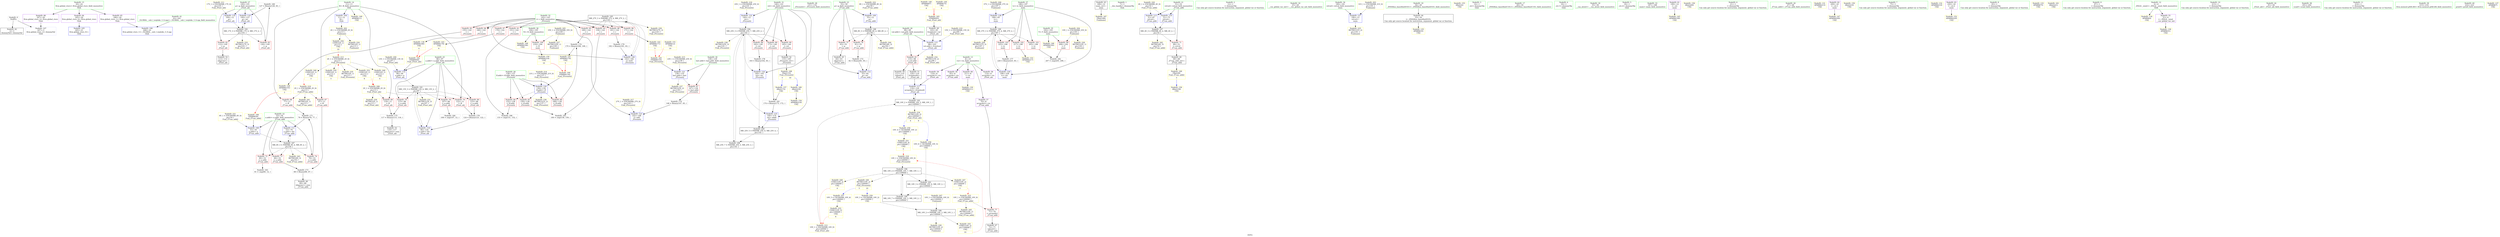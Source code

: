 digraph "SVFG" {
	label="SVFG";

	Node0x561945c82600 [shape=record,color=grey,label="{NodeID: 0\nNullPtr}"];
	Node0x561945c82600 -> Node0x561945c9bd80[style=solid];
	Node0x561945c82600 -> Node0x561945c9cc40[style=solid];
	Node0x561945ca5a90 [shape=record,color=grey,label="{NodeID: 180\n127 = Binary(126, 83, )\n}"];
	Node0x561945ca5a90 -> Node0x561945ca1e10[style=solid];
	Node0x561945c9c390 [shape=record,color=red,label="{NodeID: 97\n176\<--142\n\<--i\n_Z5countii\n}"];
	Node0x561945c9c390 -> Node0x561945ca3190[style=solid];
	Node0x561945c9a420 [shape=record,color=green,label="{NodeID: 14\n11\<--13\nB\<--B_field_insensitive\nGlob }"];
	Node0x561945c9a420 -> Node0x561945c9e2e0[style=solid];
	Node0x561945c9a420 -> Node0x561945c9e3b0[style=solid];
	Node0x561945c9a420 -> Node0x561945c9e480[style=solid];
	Node0x561945c9a420 -> Node0x561945c9e550[style=solid];
	Node0x561945c9a420 -> Node0x561945c9c940[style=solid];
	Node0x561945c9a420 -> Node0x561945ca3670[style=solid];
	Node0x561945ca0880 [shape=record,color=black,label="{NodeID: 194\nMR_25V_3 = PHI(MR_25V_7, MR_25V_2, )\npts\{141 \}\n}"];
	Node0x561945ca0880 -> Node0x561945c9f3f0[style=dashed];
	Node0x561945ca0880 -> Node0x561945c9f4c0[style=dashed];
	Node0x561945ca0880 -> Node0x561945c9f590[style=dashed];
	Node0x561945ca0880 -> Node0x561945ca2220[style=dashed];
	Node0x561945ca0880 -> Node0x561945ca22f0[style=dashed];
	Node0x561945ca0880 -> Node0x561945cb0d00[style=dashed];
	Node0x561945ca0880 -> Node0x561945cb5e00[style=dashed];
	Node0x561945c9cfb0 [shape=record,color=blue,label="{NodeID: 111\n53\<--79\na.addr\<--div\n_Z7can_addi\n}"];
	Node0x561945c9cfb0 -> Node0x561945cac5e0[style=dashed];
	Node0x561945c9b100 [shape=record,color=green,label="{NodeID: 28\n131\<--132\n_Z5countii\<--_Z5countii_field_insensitive\n}"];
	Node0x561945cb3080 [shape=record,color=yellow,style=double,label="{NodeID: 208\n2V_1 = ENCHI(MR_2V_0)\npts\{13 \}\nFun[_Z5set_aib]}"];
	Node0x561945cb3080 -> Node0x561945c9e480[style=dashed];
	Node0x561945cb3080 -> Node0x561945c9e550[style=dashed];
	Node0x561945cb3080 -> Node0x561945cb56a0[style=dashed];
	Node0x561945ca22f0 [shape=record,color=blue,label="{NodeID: 125\n140\<--174\nret\<--add4\n_Z5countii\n}"];
	Node0x561945ca22f0 -> Node0x561945cb1700[style=dashed];
	Node0x561945c9bd80 [shape=record,color=black,label="{NodeID: 42\n2\<--3\ndummyVal\<--dummyVal\n}"];
	Node0x561945cb4560 [shape=record,color=yellow,style=double,label="{NodeID: 222\n8V_1 = ENCHI(MR_8V_0)\npts\{56 \}\nFun[_Z7can_addi]}"];
	Node0x561945cb4560 -> Node0x561945c9ce10[style=dashed];
	Node0x561945ca2e50 [shape=record,color=yellow,style=double,label="{NodeID: 139\nAPARM(166)\nCS[]|{<s0>4}}"];
	Node0x561945ca2e50:s0 -> Node0x561945ca3f70[style=solid,color=red];
	Node0x561945c9d960 [shape=record,color=purple,label="{NodeID: 56\n65\<--8\narrayidx\<--vis\n_Z7can_addi\n}"];
	Node0x561945cb5c40 [shape=record,color=yellow,style=double,label="{NodeID: 236\nRETMU(21V_2)\npts\{137 \}\nFun[_Z5countii]}"];
	Node0x561945ca39b0 [shape=record,color=yellow,style=double,label="{NodeID: 153\nAPARM(217)\nCS[]}"];
	Node0x561945c9e550 [shape=record,color=red,label="{NodeID: 70\n122\<--11\n\<--B\n_Z5set_aib\n}"];
	Node0x561945c9e550 -> Node0x561945ca5490[style=solid];
	Node0x561945cb69b0 [shape=record,color=yellow,style=double,label="{NodeID: 250\nCSMU(2V_1)\npts\{13 \}\nCS[]|{<s0>5}}"];
	Node0x561945cb69b0:s0 -> Node0x561945cb3d20[style=dashed,color=red];
	Node0x561945ca44b0 [shape=record,color=yellow,style=double,label="{NodeID: 167\nFRet(189)\nFun[main]}"];
	Node0x561945c9f0b0 [shape=record,color=red,label="{NodeID: 84\n152\<--136\n\<--lf.addr\n_Z5countii\n}"];
	Node0x561945c9f0b0 -> Node0x561945ca6390[style=solid];
	Node0x561945c82460 [shape=record,color=green,label="{NodeID: 1\n7\<--1\n__dso_handle\<--dummyObj\nGlob }"];
	Node0x561945ca5c10 [shape=record,color=grey,label="{NodeID: 181\n174 = Binary(173, 172, )\n}"];
	Node0x561945ca5c10 -> Node0x561945ca22f0[style=solid];
	Node0x561945c9c460 [shape=record,color=red,label="{NodeID: 98\n181\<--142\n\<--i\n_Z5countii\n}"];
	Node0x561945c9c460 -> Node0x561945ca5910[style=solid];
	Node0x561945c9a520 [shape=record,color=green,label="{NodeID: 15\n20\<--24\nllvm.global_ctors\<--llvm.global_ctors_field_insensitive\nGlob }"];
	Node0x561945c9a520 -> Node0x561945c9dfe0[style=solid];
	Node0x561945c9a520 -> Node0x561945c9e0e0[style=solid];
	Node0x561945c9a520 -> Node0x561945c9e1e0[style=solid];
	Node0x561945ca0970 [shape=record,color=black,label="{NodeID: 195\nMR_27V_3 = PHI(MR_27V_4, MR_27V_2, )\npts\{143 \}\n}"];
	Node0x561945ca0970 -> Node0x561945c9f660[style=dashed];
	Node0x561945ca0970 -> Node0x561945c9f730[style=dashed];
	Node0x561945ca0970 -> Node0x561945c9f800[style=dashed];
	Node0x561945ca0970 -> Node0x561945c9f8d0[style=dashed];
	Node0x561945ca0970 -> Node0x561945c9f9a0[style=dashed];
	Node0x561945ca0970 -> Node0x561945c9c2c0[style=dashed];
	Node0x561945ca0970 -> Node0x561945c9c390[style=dashed];
	Node0x561945ca0970 -> Node0x561945c9c460[style=dashed];
	Node0x561945ca0970 -> Node0x561945ca23c0[style=dashed];
	Node0x561945ca0970 -> Node0x561945cb5ee0[style=dashed];
	Node0x561945c9d080 [shape=record,color=blue,label="{NodeID: 112\n55\<--82\ng\<--inc\n_Z7can_addi\n}"];
	Node0x561945c9d080 -> Node0x561945cacae0[style=dashed];
	Node0x561945c9b200 [shape=record,color=green,label="{NodeID: 29\n136\<--137\nlf.addr\<--lf.addr_field_insensitive\n_Z5countii\n}"];
	Node0x561945c9b200 -> Node0x561945c9f0b0[style=solid];
	Node0x561945c9b200 -> Node0x561945c9f180[style=solid];
	Node0x561945c9b200 -> Node0x561945c9f250[style=solid];
	Node0x561945c9b200 -> Node0x561945ca1ee0[style=solid];
	Node0x561945cb3190 [shape=record,color=yellow,style=double,label="{NodeID: 209\n13V_1 = ENCHI(MR_13V_0)\npts\{97 \}\nFun[_Z5set_aib]}"];
	Node0x561945cb3190 -> Node0x561945c9d220[style=dashed];
	Node0x561945ca23c0 [shape=record,color=blue,label="{NodeID: 126\n142\<--182\ni\<--inc6\n_Z5countii\n}"];
	Node0x561945ca23c0 -> Node0x561945ca0970[style=dashed];
	Node0x561945c9be80 [shape=record,color=black,label="{NodeID: 43\n189\<--12\nmain_ret\<--\nmain\n}"];
	Node0x561945c9be80 -> Node0x561945ca44b0[style=solid];
	Node0x561945cb4640 [shape=record,color=yellow,style=double,label="{NodeID: 223\n10V_1 = ENCHI(MR_10V_0)\npts\{100000 \}\nFun[_Z7can_addi]}"];
	Node0x561945cb4640 -> Node0x561945c9eb00[style=dashed];
	Node0x561945cb4640 -> Node0x561945cb6450[style=dashed];
	Node0x561945ca2f20 [shape=record,color=yellow,style=double,label="{NodeID: 140\nAPARM(87)\nCS[]|{<s0>4}}"];
	Node0x561945ca2f20:s0 -> Node0x561945ca4090[style=solid,color=red];
	Node0x561945c9da30 [shape=record,color=purple,label="{NodeID: 57\n70\<--8\narrayidx2\<--vis\n_Z7can_addi\n}"];
	Node0x561945c9da30 -> Node0x561945c9eb00[style=solid];
	Node0x561945cb5d20 [shape=record,color=yellow,style=double,label="{NodeID: 237\nRETMU(23V_2)\npts\{139 \}\nFun[_Z5countii]}"];
	Node0x561945ca3a80 [shape=record,color=yellow,style=double,label="{NodeID: 154\nAPARM(219)\nCS[]}"];
	Node0x561945c9e620 [shape=record,color=red,label="{NodeID: 71\n89\<--51\n\<--retval\n_Z7can_addi\n}"];
	Node0x561945c9e620 -> Node0x561945c9d2e0[style=solid];
	Node0x561945cb6b10 [shape=record,color=yellow,style=double,label="{NodeID: 251\nCSMU(10V_4)\npts\{100000 \}\nCS[]|{<s0>5}}"];
	Node0x561945cb6b10:s0 -> Node0x561945cb41b0[style=dashed,color=red];
	Node0x561945ca49b0 [shape=record,color=yellow,style=double,label="{NodeID: 168\nFRet(133)\nFun[_Z5countii]|{<s0>5|<s1>10}}"];
	Node0x561945ca49b0:s0 -> Node0x561945ca3c70[style=solid,color=blue];
	Node0x561945ca49b0:s1 -> Node0x561945ca3e20[style=solid,color=blue];
	Node0x561945c9f180 [shape=record,color=red,label="{NodeID: 85\n159\<--136\n\<--lf.addr\n_Z5countii\n}"];
	Node0x561945c9f180 -> Node0x561945ca6210[style=solid];
	Node0x561945c99500 [shape=record,color=green,label="{NodeID: 2\n12\<--1\n\<--dummyObj\nCan only get source location for instruction, argument, global var or function.}"];
	Node0x561945ca5d90 [shape=record,color=grey,label="{NodeID: 182\n207 = cmp(205, 206, )\n}"];
	Node0x561945c9c530 [shape=record,color=red,label="{NodeID: 99\n206\<--192\n\<--T\nmain\n}"];
	Node0x561945c9c530 -> Node0x561945ca5d90[style=solid];
	Node0x561945c9a620 [shape=record,color=green,label="{NodeID: 16\n25\<--26\n__cxx_global_var_init\<--__cxx_global_var_init_field_insensitive\n}"];
	Node0x561945cb0300 [shape=record,color=black,label="{NodeID: 196\nMR_10V_2 = PHI(MR_10V_7, MR_10V_1, )\npts\{100000 \}\n}"];
	Node0x561945cb0300 -> Node0x561945cb1200[style=dashed];
	Node0x561945cb0300 -> Node0x561945cb1c00[style=dashed];
	Node0x561945cb0300 -> Node0x561945cb5fc0[style=dashed];
	Node0x561945cb0300 -> Node0x561945cb6690[style=dashed];
	Node0x561945cb0300 -> Node0x561945cb68d0[style=dashed];
	Node0x561945c9d150 [shape=record,color=blue,label="{NodeID: 113\n51\<--87\nretval\<--\n_Z7can_addi\n}"];
	Node0x561945c9d150 -> Node0x561945cb0800[style=dashed];
	Node0x561945c9b2d0 [shape=record,color=green,label="{NodeID: 30\n138\<--139\nlast.addr\<--last.addr_field_insensitive\n_Z5countii\n}"];
	Node0x561945c9b2d0 -> Node0x561945c9f320[style=solid];
	Node0x561945c9b2d0 -> Node0x561945ca1fb0[style=solid];
	Node0x561945cb3270 [shape=record,color=yellow,style=double,label="{NodeID: 210\n15V_1 = ENCHI(MR_15V_0)\npts\{99 \}\nFun[_Z5set_aib]}"];
	Node0x561945cb3270 -> Node0x561945ca1ad0[style=dashed];
	Node0x561945ca2490 [shape=record,color=blue,label="{NodeID: 127\n190\<--12\nretval\<--\nmain\n}"];
	Node0x561945ca2490 -> Node0x561945cb5240[style=dashed];
	Node0x561945c9bf50 [shape=record,color=black,label="{NodeID: 44\n33\<--34\n\<--_ZNSt8ios_base4InitD1Ev\nCan only get source location for instruction, argument, global var or function.}"];
	Node0x561945c9bf50 -> Node0x561945ca2b10[style=solid];
	Node0x561945cb4720 [shape=record,color=yellow,style=double,label="{NodeID: 224\nRETMU(2V_1)\npts\{13 \}\nFun[main]}"];
	Node0x561945ca2ff0 [shape=record,color=yellow,style=double,label="{NodeID: 141\nAPARM(170)\nCS[]|{<s0>5}}"];
	Node0x561945ca2ff0:s0 -> Node0x561945ca41b0[style=solid,color=red];
	Node0x561945c9db00 [shape=record,color=purple,label="{NodeID: 58\n114\<--8\narrayidx\<--vis\n_Z5set_aib\n}"];
	Node0x561945cb5e00 [shape=record,color=yellow,style=double,label="{NodeID: 238\nRETMU(25V_3)\npts\{141 \}\nFun[_Z5countii]}"];
	Node0x561945ca3b50 [shape=record,color=yellow,style=double,label="{NodeID: 155\nARet(32)\nCS[]}"];
	Node0x561945c9e6f0 [shape=record,color=red,label="{NodeID: 72\n60\<--53\n\<--a.addr\n_Z7can_addi\n}"];
	Node0x561945c9e6f0 -> Node0x561945ca5f10[style=solid];
	Node0x561945cb6bf0 [shape=record,color=yellow,style=double,label="{NodeID: 252\nCSMU(2V_1)\npts\{13 \}\nCS[]|{<s0>6}}"];
	Node0x561945cb6bf0:s0 -> Node0x561945cb3080[style=dashed,color=red];
	Node0x561945ca4ad0 [shape=record,color=yellow,style=double,label="{NodeID: 169\nFRet(49)\nFun[_Z7can_addi]|{<s0>3}}"];
	Node0x561945ca4ad0:s0 -> Node0x561945ca3be0[style=solid,color=blue];
	Node0x561945c9f250 [shape=record,color=red,label="{NodeID: 86\n168\<--136\n\<--lf.addr\n_Z5countii\n}"];
	Node0x561945c9f250 -> Node0x561945ca5190[style=solid];
	Node0x561945c99590 [shape=record,color=green,label="{NodeID: 3\n14\<--1\n.str\<--dummyObj\nGlob }"];
	Node0x561945ca5f10 [shape=record,color=grey,label="{NodeID: 183\n61 = cmp(60, 12, )\n}"];
	Node0x561945c9c600 [shape=record,color=red,label="{NodeID: 100\n218\<--194\n\<--N\nmain\n}"];
	Node0x561945c9c600 -> Node0x561945ca3740[style=solid];
	Node0x561945c9a720 [shape=record,color=green,label="{NodeID: 17\n29\<--30\n_ZNSt8ios_base4InitC1Ev\<--_ZNSt8ios_base4InitC1Ev_field_insensitive\n}"];
	Node0x561945cb0800 [shape=record,color=black,label="{NodeID: 197\nMR_4V_3 = PHI(MR_4V_4, MR_4V_2, )\npts\{52 \}\n}"];
	Node0x561945cb0800 -> Node0x561945c9e620[style=dashed];
	Node0x561945cb0800 -> Node0x561945cb61b0[style=dashed];
	Node0x561945c9d220 [shape=record,color=blue,label="{NodeID: 114\n96\<--94\na.addr\<--a\n_Z5set_aib\n}"];
	Node0x561945c9d220 -> Node0x561945cad9e0[style=dashed];
	Node0x561945c9b3a0 [shape=record,color=green,label="{NodeID: 31\n140\<--141\nret\<--ret_field_insensitive\n_Z5countii\n}"];
	Node0x561945c9b3a0 -> Node0x561945c9f3f0[style=solid];
	Node0x561945c9b3a0 -> Node0x561945c9f4c0[style=solid];
	Node0x561945c9b3a0 -> Node0x561945c9f590[style=solid];
	Node0x561945c9b3a0 -> Node0x561945ca2080[style=solid];
	Node0x561945c9b3a0 -> Node0x561945ca2220[style=solid];
	Node0x561945c9b3a0 -> Node0x561945ca22f0[style=solid];
	Node0x561945cb3350 [shape=record,color=yellow,style=double,label="{NodeID: 211\n17V_1 = ENCHI(MR_17V_0)\npts\{101 \}\nFun[_Z5set_aib]}"];
	Node0x561945cb3350 -> Node0x561945ca1ba0[style=dashed];
	Node0x561945ca2560 [shape=record,color=blue,label="{NodeID: 128\n196\<--83\ntc\<--\nmain\n}"];
	Node0x561945ca2560 -> Node0x561945cad4e0[style=dashed];
	Node0x561945c9c050 [shape=record,color=black,label="{NodeID: 45\n64\<--63\nidxprom\<--\n_Z7can_addi\n}"];
	Node0x561945cb5240 [shape=record,color=yellow,style=double,label="{NodeID: 225\nRETMU(31V_2)\npts\{191 \}\nFun[main]}"];
	Node0x561945ca30c0 [shape=record,color=yellow,style=double,label="{NodeID: 142\nAPARM(171)\nCS[]|{<s0>5}}"];
	Node0x561945ca30c0:s0 -> Node0x561945ca42d0[style=solid,color=red];
	Node0x561945c9dbd0 [shape=record,color=purple,label="{NodeID: 59\n119\<--8\narrayidx3\<--vis\n_Z5set_aib\n}"];
	Node0x561945c9dbd0 -> Node0x561945ca1c70[style=solid];
	Node0x561945cb5ee0 [shape=record,color=yellow,style=double,label="{NodeID: 239\nRETMU(27V_3)\npts\{143 \}\nFun[_Z5countii]}"];
	Node0x561945ca3be0 [shape=record,color=yellow,style=double,label="{NodeID: 156\nARet(156)\nCS[]}"];
	Node0x561945c9e7c0 [shape=record,color=red,label="{NodeID: 73\n66\<--53\n\<--a.addr\n_Z7can_addi\n}"];
	Node0x561945c9e7c0 -> Node0x561945ca5010[style=solid];
	Node0x561945cb6d50 [shape=record,color=yellow,style=double,label="{NodeID: 253\nCSMU(10V_5)\npts\{100000 \}\nCS[]|{<s0>6}}"];
	Node0x561945cb6d50:s0 -> Node0x561945cb3430[style=dashed,color=red];
	Node0x561945ca4b90 [shape=record,color=grey,label="{NodeID: 170\n148 = Binary(147, 83, )\n}"];
	Node0x561945ca4b90 -> Node0x561945ca2150[style=solid];
	Node0x561945c9f320 [shape=record,color=red,label="{NodeID: 87\n147\<--138\n\<--last.addr\n_Z5countii\n}"];
	Node0x561945c9f320 -> Node0x561945ca4b90[style=solid];
	Node0x561945c99620 [shape=record,color=green,label="{NodeID: 4\n16\<--1\n.str.1\<--dummyObj\nGlob }"];
	Node0x561945ca6090 [shape=record,color=grey,label="{NodeID: 184\n108 = cmp(107, 12, )\n}"];
	Node0x561945c9c6d0 [shape=record,color=red,label="{NodeID: 101\n205\<--196\n\<--tc\nmain\n}"];
	Node0x561945c9c6d0 -> Node0x561945ca5d90[style=solid];
	Node0x561945c9a820 [shape=record,color=green,label="{NodeID: 18\n35\<--36\n__cxa_atexit\<--__cxa_atexit_field_insensitive\n}"];
	Node0x561945cb0d00 [shape=record,color=black,label="{NodeID: 198\nMR_25V_7 = PHI(MR_25V_5, MR_25V_3, )\npts\{141 \}\n}"];
	Node0x561945cb0d00 -> Node0x561945ca0880[style=dashed];
	Node0x561945ca1ad0 [shape=record,color=blue,label="{NodeID: 115\n98\<--103\nval.addr\<--frombool\n_Z5set_aib\n}"];
	Node0x561945ca1ad0 -> Node0x561945c9ee40[style=dashed];
	Node0x561945ca1ad0 -> Node0x561945cb5890[style=dashed];
	Node0x561945c9b470 [shape=record,color=green,label="{NodeID: 32\n142\<--143\ni\<--i_field_insensitive\n_Z5countii\n}"];
	Node0x561945c9b470 -> Node0x561945c9f660[style=solid];
	Node0x561945c9b470 -> Node0x561945c9f730[style=solid];
	Node0x561945c9b470 -> Node0x561945c9f800[style=solid];
	Node0x561945c9b470 -> Node0x561945c9f8d0[style=solid];
	Node0x561945c9b470 -> Node0x561945c9f9a0[style=solid];
	Node0x561945c9b470 -> Node0x561945c9c2c0[style=solid];
	Node0x561945c9b470 -> Node0x561945c9c390[style=solid];
	Node0x561945c9b470 -> Node0x561945c9c460[style=solid];
	Node0x561945c9b470 -> Node0x561945ca2150[style=solid];
	Node0x561945c9b470 -> Node0x561945ca23c0[style=solid];
	Node0x561945cb3430 [shape=record,color=yellow,style=double,label="{NodeID: 212\n10V_1 = ENCHI(MR_10V_0)\npts\{100000 \}\nFun[_Z5set_aib]}"];
	Node0x561945cb3430 -> Node0x561945ca0380[style=dashed];
	Node0x561945ca2630 [shape=record,color=blue,label="{NodeID: 129\n196\<--226\ntc\<--inc\nmain\n}"];
	Node0x561945ca2630 -> Node0x561945cad4e0[style=dashed];
	Node0x561945c9c120 [shape=record,color=black,label="{NodeID: 46\n69\<--68\nidxprom1\<--rem\n_Z7can_addi\n}"];
	Node0x561945cb5320 [shape=record,color=yellow,style=double,label="{NodeID: 226\nRETMU(33V_1)\npts\{193 \}\nFun[main]}"];
	Node0x561945ca3190 [shape=record,color=yellow,style=double,label="{NodeID: 143\nAPARM(176)\nCS[]|{<s0>6}}"];
	Node0x561945ca3190:s0 -> Node0x561945ca3f70[style=solid,color=red];
	Node0x561945c9dca0 [shape=record,color=purple,label="{NodeID: 60\n211\<--8\n\<--vis\nmain\n}"];
	Node0x561945c9dca0 -> Node0x561945ca2700[style=solid];
	Node0x561945cb5fc0 [shape=record,color=yellow,style=double,label="{NodeID: 240\nRETMU(10V_2)\npts\{100000 \}\nFun[_Z5countii]|{<s0>5|<s1>10}}"];
	Node0x561945cb5fc0:s0 -> Node0x561945cb71d0[style=dashed,color=blue];
	Node0x561945cb5fc0:s1 -> Node0x561945cb7490[style=dashed,color=blue];
	Node0x561945ca3c70 [shape=record,color=yellow,style=double,label="{NodeID: 157\nARet(172)\nCS[]}"];
	Node0x561945ca3c70 -> Node0x561945ca5c10[style=solid];
	Node0x561945c9e890 [shape=record,color=red,label="{NodeID: 74\n78\<--53\n\<--a.addr\n_Z7can_addi\n}"];
	Node0x561945c9e890 -> Node0x561945ca4d10[style=solid];
	Node0x561945cb6e30 [shape=record,color=yellow,style=double,label="{NodeID: 254\nCSMU(2V_1)\npts\{13 \}\nCS[]|{<s0>10}}"];
	Node0x561945cb6e30:s0 -> Node0x561945cb3d20[style=dashed,color=red];
	Node0x561945ca4d10 [shape=record,color=grey,label="{NodeID: 171\n79 = Binary(78, 77, )\n}"];
	Node0x561945ca4d10 -> Node0x561945c9cfb0[style=solid];
	Node0x561945c9f3f0 [shape=record,color=red,label="{NodeID: 88\n162\<--140\n\<--ret\n_Z5countii\n}"];
	Node0x561945c9f3f0 -> Node0x561945ca5790[style=solid];
	Node0x561945c996b0 [shape=record,color=green,label="{NodeID: 5\n18\<--1\n.str.2\<--dummyObj\nGlob }"];
	Node0x561945ca6210 [shape=record,color=grey,label="{NodeID: 185\n160 = cmp(158, 159, )\n}"];
	Node0x561945c9c7a0 [shape=record,color=red,label="{NodeID: 102\n217\<--196\n\<--tc\nmain\n}"];
	Node0x561945c9c7a0 -> Node0x561945ca39b0[style=solid];
	Node0x561945c9a920 [shape=record,color=green,label="{NodeID: 19\n34\<--40\n_ZNSt8ios_base4InitD1Ev\<--_ZNSt8ios_base4InitD1Ev_field_insensitive\n}"];
	Node0x561945c9a920 -> Node0x561945c9bf50[style=solid];
	Node0x561945cb1200 [shape=record,color=black,label="{NodeID: 199\nMR_10V_7 = PHI(MR_10V_3, MR_10V_2, )\npts\{100000 \}\n}"];
	Node0x561945cb1200 -> Node0x561945cb0300[style=dashed];
	Node0x561945ca1ba0 [shape=record,color=blue,label="{NodeID: 116\n100\<--12\ng\<--\n_Z5set_aib\n}"];
	Node0x561945ca1ba0 -> Node0x561945c9fe80[style=dashed];
	Node0x561945c9b540 [shape=record,color=green,label="{NodeID: 33\n187\<--188\nmain\<--main_field_insensitive\n}"];
	Node0x561945cb3d20 [shape=record,color=yellow,style=double,label="{NodeID: 213\n2V_1 = ENCHI(MR_2V_0)\npts\{13 \}\nFun[_Z5countii]}"];
	Node0x561945cb3d20 -> Node0x561945cb5b30[style=dashed];
	Node0x561945cb3d20 -> Node0x561945cb6530[style=dashed];
	Node0x561945cb3d20 -> Node0x561945cb6770[style=dashed];
	Node0x561945cb3d20 -> Node0x561945cb69b0[style=dashed];
	Node0x561945cb3d20 -> Node0x561945cb6bf0[style=dashed];
	Node0x561945ca2700 [shape=record,color=yellow,style=double,label="{NodeID: 130\nAPARM(211)\nCS[]}"];
	Node0x561945c9c1f0 [shape=record,color=black,label="{NodeID: 47\n72\<--71\ntobool3\<--\n_Z7can_addi\n}"];
	Node0x561945cb5400 [shape=record,color=yellow,style=double,label="{NodeID: 227\nRETMU(35V_1)\npts\{195 \}\nFun[main]}"];
	Node0x561945ca3260 [shape=record,color=yellow,style=double,label="{NodeID: 144\nAPARM(75)\nCS[]|{<s0>6}}"];
	Node0x561945ca3260:s0 -> Node0x561945ca4090[style=solid,color=red];
	Node0x561945c9dd70 [shape=record,color=purple,label="{NodeID: 61\n199\<--14\n\<--.str\nmain\n}"];
	Node0x561945c9dd70 -> Node0x561945ca3330[style=solid];
	Node0x561945cb60a0 [shape=record,color=yellow,style=double,label="{NodeID: 241\nRETMU(2V_1)\npts\{13 \}\nFun[_Z7can_addi]}"];
	Node0x561945ca3d00 [shape=record,color=yellow,style=double,label="{NodeID: 158\nARet(200)\nCS[]}"];
	Node0x561945c9e960 [shape=record,color=red,label="{NodeID: 75\n63\<--55\n\<--g\n_Z7can_addi\n}"];
	Node0x561945c9e960 -> Node0x561945c9c050[style=solid];
	Node0x561945cb6f90 [shape=record,color=yellow,style=double,label="{NodeID: 255\nCSMU(10V_2)\npts\{100000 \}\nCS[]|{<s0>10}}"];
	Node0x561945cb6f90:s0 -> Node0x561945cb41b0[style=dashed,color=red];
	Node0x561945ca4e90 [shape=record,color=grey,label="{NodeID: 172\n82 = Binary(81, 83, )\n}"];
	Node0x561945ca4e90 -> Node0x561945c9d080[style=solid];
	Node0x561945c9f4c0 [shape=record,color=red,label="{NodeID: 89\n173\<--140\n\<--ret\n_Z5countii\n}"];
	Node0x561945c9f4c0 -> Node0x561945ca5c10[style=solid];
	Node0x561945c99ef0 [shape=record,color=green,label="{NodeID: 6\n21\<--1\n\<--dummyObj\nCan only get source location for instruction, argument, global var or function.}"];
	Node0x561945ca6390 [shape=record,color=grey,label="{NodeID: 186\n153 = cmp(151, 152, )\n}"];
	Node0x561945c9c870 [shape=record,color=red,label="{NodeID: 103\n225\<--196\n\<--tc\nmain\n}"];
	Node0x561945c9c870 -> Node0x561945ca5610[style=solid];
	Node0x561945c9aa20 [shape=record,color=green,label="{NodeID: 20\n47\<--48\n_Z7can_addi\<--_Z7can_addi_field_insensitive\n}"];
	Node0x561945cb1700 [shape=record,color=black,label="{NodeID: 200\nMR_25V_5 = PHI(MR_25V_6, MR_25V_4, )\npts\{141 \}\n}"];
	Node0x561945cb1700 -> Node0x561945cb0d00[style=dashed];
	Node0x561945ca1c70 [shape=record,color=blue,label="{NodeID: 117\n119\<--120\narrayidx3\<--frombool4\n_Z5set_aib\n}"];
	Node0x561945ca1c70 -> Node0x561945ca0380[style=dashed];
	Node0x561945c9b640 [shape=record,color=green,label="{NodeID: 34\n190\<--191\nretval\<--retval_field_insensitive\nmain\n}"];
	Node0x561945c9b640 -> Node0x561945ca2490[style=solid];
	Node0x561945cb3e30 [shape=record,color=yellow,style=double,label="{NodeID: 214\n21V_1 = ENCHI(MR_21V_0)\npts\{137 \}\nFun[_Z5countii]}"];
	Node0x561945cb3e30 -> Node0x561945ca1ee0[style=dashed];
	Node0x561945ca27d0 [shape=record,color=yellow,style=double,label="{NodeID: 131\nAPARM(213)\nCS[]}"];
	Node0x561945c9d2e0 [shape=record,color=black,label="{NodeID: 48\n49\<--89\n_Z7can_addi_ret\<--\n_Z7can_addi\n}"];
	Node0x561945c9d2e0 -> Node0x561945ca4ad0[style=solid];
	Node0x561945cb54e0 [shape=record,color=yellow,style=double,label="{NodeID: 228\nRETMU(37V_3)\npts\{197 \}\nFun[main]}"];
	Node0x561945ca3330 [shape=record,color=yellow,style=double,label="{NodeID: 145\nAPARM(199)\nCS[]}"];
	Node0x561945c9de40 [shape=record,color=purple,label="{NodeID: 62\n209\<--16\n\<--.str.1\nmain\n}"];
	Node0x561945c9de40 -> Node0x561945ca34d0[style=solid];
	Node0x561945cb61b0 [shape=record,color=yellow,style=double,label="{NodeID: 242\nRETMU(4V_3)\npts\{52 \}\nFun[_Z7can_addi]}"];
	Node0x561945ca3d90 [shape=record,color=yellow,style=double,label="{NodeID: 159\nARet(210)\nCS[]}"];
	Node0x561945c9ea30 [shape=record,color=red,label="{NodeID: 76\n81\<--55\n\<--g\n_Z7can_addi\n}"];
	Node0x561945c9ea30 -> Node0x561945ca4e90[style=solid];
	Node0x561945cb7070 [shape=record,color=yellow,style=double,label="{NodeID: 256\n10V_4 = CSCHI(MR_10V_2)\npts\{100000 \}\nCS[]}"];
	Node0x561945cb7070 -> Node0x561945cb6b10[style=dashed];
	Node0x561945ca5010 [shape=record,color=grey,label="{NodeID: 173\n68 = Binary(66, 67, )\n}"];
	Node0x561945ca5010 -> Node0x561945c9c120[style=solid];
	Node0x561945c9f590 [shape=record,color=red,label="{NodeID: 90\n185\<--140\n\<--ret\n_Z5countii\n}"];
	Node0x561945c9f590 -> Node0x561945c9d7c0[style=solid];
	Node0x561945c99f80 [shape=record,color=green,label="{NodeID: 7\n75\<--1\n\<--dummyObj\nCan only get source location for instruction, argument, global var or function.}"];
	Node0x561945cac5e0 [shape=record,color=black,label="{NodeID: 187\nMR_6V_3 = PHI(MR_6V_4, MR_6V_2, )\npts\{54 \}\n}"];
	Node0x561945cac5e0 -> Node0x561945c9e6f0[style=dashed];
	Node0x561945cac5e0 -> Node0x561945c9e7c0[style=dashed];
	Node0x561945cac5e0 -> Node0x561945c9e890[style=dashed];
	Node0x561945cac5e0 -> Node0x561945c9cfb0[style=dashed];
	Node0x561945cac5e0 -> Node0x561945cb6290[style=dashed];
	Node0x561945c9c940 [shape=record,color=blue,label="{NodeID: 104\n11\<--12\nB\<--\nGlob }"];
	Node0x561945c9c940 -> Node0x561945cb2100[style=dashed];
	Node0x561945c9ab20 [shape=record,color=green,label="{NodeID: 21\n51\<--52\nretval\<--retval_field_insensitive\n_Z7can_addi\n}"];
	Node0x561945c9ab20 -> Node0x561945c9e620[style=solid];
	Node0x561945c9ab20 -> Node0x561945c9cee0[style=solid];
	Node0x561945c9ab20 -> Node0x561945c9d150[style=solid];
	Node0x561945cb1c00 [shape=record,color=black,label="{NodeID: 201\nMR_10V_3 = PHI(MR_10V_6, MR_10V_2, )\npts\{100000 \}\n}"];
	Node0x561945cb1c00 -> Node0x561945cb1200[style=dashed];
	Node0x561945ca1d40 [shape=record,color=blue,label="{NodeID: 118\n96\<--124\na.addr\<--div\n_Z5set_aib\n}"];
	Node0x561945ca1d40 -> Node0x561945cad9e0[style=dashed];
	Node0x561945c9b710 [shape=record,color=green,label="{NodeID: 35\n192\<--193\nT\<--T_field_insensitive\nmain\n}"];
	Node0x561945c9b710 -> Node0x561945c9c530[style=solid];
	Node0x561945c9b710 -> Node0x561945ca3400[style=solid];
	Node0x561945cb3f10 [shape=record,color=yellow,style=double,label="{NodeID: 215\n23V_1 = ENCHI(MR_23V_0)\npts\{139 \}\nFun[_Z5countii]}"];
	Node0x561945cb3f10 -> Node0x561945ca1fb0[style=dashed];
	Node0x561945ca28a0 [shape=record,color=yellow,style=double,label="{NodeID: 132\nAPARM(214)\nCS[]}"];
	Node0x561945c9d3b0 [shape=record,color=black,label="{NodeID: 49\n103\<--95\nfrombool\<--val\n_Z5set_aib\n}"];
	Node0x561945c9d3b0 -> Node0x561945ca1ad0[style=solid];
	Node0x561945cb55c0 [shape=record,color=yellow,style=double,label="{NodeID: 229\nRETMU(10V_2)\npts\{100000 \}\nFun[main]}"];
	Node0x561945ca3400 [shape=record,color=yellow,style=double,label="{NodeID: 146\nAPARM(192)\nCS[]}"];
	Node0x561945c9df10 [shape=record,color=purple,label="{NodeID: 63\n220\<--18\n\<--.str.2\nmain\n}"];
	Node0x561945c9df10 -> Node0x561945ca38e0[style=solid];
	Node0x561945cb6290 [shape=record,color=yellow,style=double,label="{NodeID: 243\nRETMU(6V_3)\npts\{54 \}\nFun[_Z7can_addi]}"];
	Node0x561945ca3e20 [shape=record,color=yellow,style=double,label="{NodeID: 160\nARet(219)\nCS[]}"];
	Node0x561945ca3e20 -> Node0x561945ca3a80[style=solid];
	Node0x561945c9eb00 [shape=record,color=red,label="{NodeID: 77\n71\<--70\n\<--arrayidx2\n_Z7can_addi\n}"];
	Node0x561945c9eb00 -> Node0x561945c9c1f0[style=solid];
	Node0x561945cb71d0 [shape=record,color=yellow,style=double,label="{NodeID: 257\n10V_5 = CSCHI(MR_10V_4)\npts\{100000 \}\nCS[]}"];
	Node0x561945cb71d0 -> Node0x561945cb6d50[style=dashed];
	Node0x561945ca5190 [shape=record,color=grey,label="{NodeID: 174\n170 = Binary(168, 169, )\n}"];
	Node0x561945ca5190 -> Node0x561945ca2ff0[style=solid];
	Node0x561945c9f660 [shape=record,color=red,label="{NodeID: 91\n151\<--142\n\<--i\n_Z5countii\n}"];
	Node0x561945c9f660 -> Node0x561945ca6390[style=solid];
	Node0x561945c9a010 [shape=record,color=green,label="{NodeID: 8\n83\<--1\n\<--dummyObj\nCan only get source location for instruction, argument, global var or function.}"];
	Node0x561945cacae0 [shape=record,color=black,label="{NodeID: 188\nMR_8V_3 = PHI(MR_8V_4, MR_8V_2, )\npts\{56 \}\n}"];
	Node0x561945cacae0 -> Node0x561945c9e960[style=dashed];
	Node0x561945cacae0 -> Node0x561945c9ea30[style=dashed];
	Node0x561945cacae0 -> Node0x561945c9d080[style=dashed];
	Node0x561945cacae0 -> Node0x561945cb6370[style=dashed];
	Node0x561945c9ca40 [shape=record,color=blue,label="{NodeID: 105\n245\<--21\nllvm.global_ctors_0\<--\nGlob }"];
	Node0x561945c9abf0 [shape=record,color=green,label="{NodeID: 22\n53\<--54\na.addr\<--a.addr_field_insensitive\n_Z7can_addi\n}"];
	Node0x561945c9abf0 -> Node0x561945c9e6f0[style=solid];
	Node0x561945c9abf0 -> Node0x561945c9e7c0[style=solid];
	Node0x561945c9abf0 -> Node0x561945c9e890[style=solid];
	Node0x561945c9abf0 -> Node0x561945c9cd40[style=solid];
	Node0x561945c9abf0 -> Node0x561945c9cfb0[style=solid];
	Node0x561945cb2100 [shape=record,color=yellow,style=double,label="{NodeID: 202\n2V_1 = ENCHI(MR_2V_0)\npts\{13 \}\nFun[main]}"];
	Node0x561945cb2100 -> Node0x561945cb4720[style=dashed];
	Node0x561945cb2100 -> Node0x561945cb6e30[style=dashed];
	Node0x561945ca1e10 [shape=record,color=blue,label="{NodeID: 119\n100\<--127\ng\<--inc\n_Z5set_aib\n}"];
	Node0x561945ca1e10 -> Node0x561945c9fe80[style=dashed];
	Node0x561945c9b7e0 [shape=record,color=green,label="{NodeID: 36\n194\<--195\nN\<--N_field_insensitive\nmain\n}"];
	Node0x561945c9b7e0 -> Node0x561945c9c600[style=solid];
	Node0x561945c9b7e0 -> Node0x561945ca35a0[style=solid];
	Node0x561945cb3ff0 [shape=record,color=yellow,style=double,label="{NodeID: 216\n25V_1 = ENCHI(MR_25V_0)\npts\{141 \}\nFun[_Z5countii]}"];
	Node0x561945cb3ff0 -> Node0x561945ca2080[style=dashed];
	Node0x561945ca2970 [shape=record,color=yellow,style=double,label="{NodeID: 133\nAPARM(75)\nCS[]}"];
	Node0x561945c9d480 [shape=record,color=black,label="{NodeID: 50\n111\<--110\ntobool1\<--\n_Z5set_aib\n}"];
	Node0x561945cb56a0 [shape=record,color=yellow,style=double,label="{NodeID: 230\nRETMU(2V_1)\npts\{13 \}\nFun[_Z5set_aib]}"];
	Node0x561945ca34d0 [shape=record,color=yellow,style=double,label="{NodeID: 147\nAPARM(209)\nCS[]}"];
	Node0x561945c9dfe0 [shape=record,color=purple,label="{NodeID: 64\n245\<--20\nllvm.global_ctors_0\<--llvm.global_ctors\nGlob }"];
	Node0x561945c9dfe0 -> Node0x561945c9ca40[style=solid];
	Node0x561945cb6370 [shape=record,color=yellow,style=double,label="{NodeID: 244\nRETMU(8V_3)\npts\{56 \}\nFun[_Z7can_addi]}"];
	Node0x561945ca3eb0 [shape=record,color=yellow,style=double,label="{NodeID: 161\nARet(221)\nCS[]}"];
	Node0x561945c9ebd0 [shape=record,color=red,label="{NodeID: 78\n107\<--96\n\<--a.addr\n_Z5set_aib\n}"];
	Node0x561945c9ebd0 -> Node0x561945ca6090[style=solid];
	Node0x561945cb7330 [shape=record,color=yellow,style=double,label="{NodeID: 258\n10V_6 = CSCHI(MR_10V_5)\npts\{100000 \}\nCS[]}"];
	Node0x561945cb7330 -> Node0x561945cb1c00[style=dashed];
	Node0x561945ca5310 [shape=record,color=grey,label="{NodeID: 175\n117 = Binary(115, 116, )\n}"];
	Node0x561945ca5310 -> Node0x561945c9d6f0[style=solid];
	Node0x561945c9f730 [shape=record,color=red,label="{NodeID: 92\n155\<--142\n\<--i\n_Z5countii\n}"];
	Node0x561945c9f730 -> Node0x561945ca2d80[style=solid];
	Node0x561945c9a0a0 [shape=record,color=green,label="{NodeID: 9\n87\<--1\n\<--dummyObj\nCan only get source location for instruction, argument, global var or function.}"];
	Node0x561945cacfe0 [shape=record,color=black,label="{NodeID: 189\nMR_10V_2 = PHI(MR_10V_3, MR_10V_1, )\npts\{100000 \}\n}"];
	Node0x561945cacfe0 -> Node0x561945cb55c0[style=dashed];
	Node0x561945cacfe0 -> Node0x561945cb6f90[style=dashed];
	Node0x561945c9cb40 [shape=record,color=blue,label="{NodeID: 106\n246\<--22\nllvm.global_ctors_1\<--_GLOBAL__sub_I_wojteks_3_0.cpp\nGlob }"];
	Node0x561945c9acc0 [shape=record,color=green,label="{NodeID: 23\n55\<--56\ng\<--g_field_insensitive\n_Z7can_addi\n}"];
	Node0x561945c9acc0 -> Node0x561945c9e960[style=solid];
	Node0x561945c9acc0 -> Node0x561945c9ea30[style=solid];
	Node0x561945c9acc0 -> Node0x561945c9ce10[style=solid];
	Node0x561945c9acc0 -> Node0x561945c9d080[style=solid];
	Node0x561945cb2c20 [shape=record,color=yellow,style=double,label="{NodeID: 203\n31V_1 = ENCHI(MR_31V_0)\npts\{191 \}\nFun[main]}"];
	Node0x561945cb2c20 -> Node0x561945ca2490[style=dashed];
	Node0x561945ca1ee0 [shape=record,color=blue,label="{NodeID: 120\n136\<--134\nlf.addr\<--lf\n_Z5countii\n}"];
	Node0x561945ca1ee0 -> Node0x561945c9f0b0[style=dashed];
	Node0x561945ca1ee0 -> Node0x561945c9f180[style=dashed];
	Node0x561945ca1ee0 -> Node0x561945c9f250[style=dashed];
	Node0x561945ca1ee0 -> Node0x561945cb5c40[style=dashed];
	Node0x561945c9b8b0 [shape=record,color=green,label="{NodeID: 37\n196\<--197\ntc\<--tc_field_insensitive\nmain\n}"];
	Node0x561945c9b8b0 -> Node0x561945c9c6d0[style=solid];
	Node0x561945c9b8b0 -> Node0x561945c9c7a0[style=solid];
	Node0x561945c9b8b0 -> Node0x561945c9c870[style=solid];
	Node0x561945c9b8b0 -> Node0x561945ca2560[style=solid];
	Node0x561945c9b8b0 -> Node0x561945ca2630[style=solid];
	Node0x561945cb40d0 [shape=record,color=yellow,style=double,label="{NodeID: 217\n27V_1 = ENCHI(MR_27V_0)\npts\{143 \}\nFun[_Z5countii]}"];
	Node0x561945cb40d0 -> Node0x561945ca2150[style=dashed];
	Node0x561945ca2a40 [shape=record,color=yellow,style=double,label="{NodeID: 134\nAPARM(4)\nCS[]}"];
	Node0x561945c9d550 [shape=record,color=black,label="{NodeID: 51\n120\<--110\nfrombool4\<--\n_Z5set_aib\n}"];
	Node0x561945c9d550 -> Node0x561945ca1c70[style=solid];
	Node0x561945cb57b0 [shape=record,color=yellow,style=double,label="{NodeID: 231\nRETMU(13V_3)\npts\{97 \}\nFun[_Z5set_aib]}"];
	Node0x561945ca35a0 [shape=record,color=yellow,style=double,label="{NodeID: 148\nAPARM(194)\nCS[]}"];
	Node0x561945c9e0e0 [shape=record,color=purple,label="{NodeID: 65\n246\<--20\nllvm.global_ctors_1\<--llvm.global_ctors\nGlob }"];
	Node0x561945c9e0e0 -> Node0x561945c9cb40[style=solid];
	Node0x561945cb6450 [shape=record,color=yellow,style=double,label="{NodeID: 245\nRETMU(10V_1)\npts\{100000 \}\nFun[_Z7can_addi]}"];
	Node0x561945ca3f70 [shape=record,color=yellow,style=double,label="{NodeID: 162\nFPARM(94)\nFun[_Z5set_aib]}"];
	Node0x561945ca3f70 -> Node0x561945c9d220[style=solid];
	Node0x561945c9eca0 [shape=record,color=red,label="{NodeID: 79\n115\<--96\n\<--a.addr\n_Z5set_aib\n}"];
	Node0x561945c9eca0 -> Node0x561945ca5310[style=solid];
	Node0x561945cb7490 [shape=record,color=yellow,style=double,label="{NodeID: 259\n10V_3 = CSCHI(MR_10V_2)\npts\{100000 \}\nCS[]}"];
	Node0x561945cb7490 -> Node0x561945cacfe0[style=dashed];
	Node0x561945ca5490 [shape=record,color=grey,label="{NodeID: 176\n124 = Binary(123, 122, )\n}"];
	Node0x561945ca5490 -> Node0x561945ca1d40[style=solid];
	Node0x561945c9f800 [shape=record,color=red,label="{NodeID: 93\n158\<--142\n\<--i\n_Z5countii\n}"];
	Node0x561945c9f800 -> Node0x561945ca6210[style=solid];
	Node0x561945c9a130 [shape=record,color=green,label="{NodeID: 10\n213\<--1\n\<--dummyObj\nCan only get source location for instruction, argument, global var or function.}"];
	Node0x561945cad4e0 [shape=record,color=black,label="{NodeID: 190\nMR_37V_3 = PHI(MR_37V_4, MR_37V_2, )\npts\{197 \}\n}"];
	Node0x561945cad4e0 -> Node0x561945c9c6d0[style=dashed];
	Node0x561945cad4e0 -> Node0x561945c9c7a0[style=dashed];
	Node0x561945cad4e0 -> Node0x561945c9c870[style=dashed];
	Node0x561945cad4e0 -> Node0x561945ca2630[style=dashed];
	Node0x561945cad4e0 -> Node0x561945cb54e0[style=dashed];
	Node0x561945c9cc40 [shape=record,color=blue, style = dotted,label="{NodeID: 107\n247\<--3\nllvm.global_ctors_2\<--dummyVal\nGlob }"];
	Node0x561945c9ad90 [shape=record,color=green,label="{NodeID: 24\n91\<--92\n_Z5set_aib\<--_Z5set_aib_field_insensitive\n}"];
	Node0x561945cb2d00 [shape=record,color=yellow,style=double,label="{NodeID: 204\n33V_1 = ENCHI(MR_33V_0)\npts\{193 \}\nFun[main]}"];
	Node0x561945cb2d00 -> Node0x561945c9c530[style=dashed];
	Node0x561945cb2d00 -> Node0x561945cb5320[style=dashed];
	Node0x561945ca1fb0 [shape=record,color=blue,label="{NodeID: 121\n138\<--135\nlast.addr\<--last\n_Z5countii\n}"];
	Node0x561945ca1fb0 -> Node0x561945c9f320[style=dashed];
	Node0x561945ca1fb0 -> Node0x561945cb5d20[style=dashed];
	Node0x561945c9b980 [shape=record,color=green,label="{NodeID: 38\n201\<--202\nscanf\<--scanf_field_insensitive\n}"];
	Node0x561945cb41b0 [shape=record,color=yellow,style=double,label="{NodeID: 218\n10V_1 = ENCHI(MR_10V_0)\npts\{100000 \}\nFun[_Z5countii]}"];
	Node0x561945cb41b0 -> Node0x561945cb0300[style=dashed];
	Node0x561945ca2b10 [shape=record,color=yellow,style=double,label="{NodeID: 135\nAPARM(33)\nCS[]}"];
	Node0x561945c9d620 [shape=record,color=black,label="{NodeID: 52\n113\<--112\nidxprom\<--\n_Z5set_aib\n}"];
	Node0x561945cb5890 [shape=record,color=yellow,style=double,label="{NodeID: 232\nRETMU(15V_2)\npts\{99 \}\nFun[_Z5set_aib]}"];
	Node0x561945ca3670 [shape=record,color=yellow,style=double,label="{NodeID: 149\nAPARM(11)\nCS[]}"];
	Node0x561945c9e1e0 [shape=record,color=purple,label="{NodeID: 66\n247\<--20\nllvm.global_ctors_2\<--llvm.global_ctors\nGlob }"];
	Node0x561945c9e1e0 -> Node0x561945c9cc40[style=solid];
	Node0x561945cb6530 [shape=record,color=yellow,style=double,label="{NodeID: 246\nCSMU(2V_1)\npts\{13 \}\nCS[]|{<s0>3}}"];
	Node0x561945cb6530:s0 -> Node0x561945cb4290[style=dashed,color=red];
	Node0x561945ca4090 [shape=record,color=yellow,style=double,label="{NodeID: 163\nFPARM(95)\nFun[_Z5set_aib]}"];
	Node0x561945ca4090 -> Node0x561945c9d3b0[style=solid];
	Node0x561945c9ed70 [shape=record,color=red,label="{NodeID: 80\n123\<--96\n\<--a.addr\n_Z5set_aib\n}"];
	Node0x561945c9ed70 -> Node0x561945ca5490[style=solid];
	Node0x561945ca5610 [shape=record,color=grey,label="{NodeID: 177\n226 = Binary(225, 83, )\n}"];
	Node0x561945ca5610 -> Node0x561945ca2630[style=solid];
	Node0x561945c9f8d0 [shape=record,color=red,label="{NodeID: 94\n166\<--142\n\<--i\n_Z5countii\n}"];
	Node0x561945c9f8d0 -> Node0x561945ca2e50[style=solid];
	Node0x561945c9a1c0 [shape=record,color=green,label="{NodeID: 11\n214\<--1\n\<--dummyObj\nCan only get source location for instruction, argument, global var or function.}"];
	Node0x561945cad9e0 [shape=record,color=black,label="{NodeID: 191\nMR_13V_3 = PHI(MR_13V_4, MR_13V_2, )\npts\{97 \}\n}"];
	Node0x561945cad9e0 -> Node0x561945c9ebd0[style=dashed];
	Node0x561945cad9e0 -> Node0x561945c9eca0[style=dashed];
	Node0x561945cad9e0 -> Node0x561945c9ed70[style=dashed];
	Node0x561945cad9e0 -> Node0x561945ca1d40[style=dashed];
	Node0x561945cad9e0 -> Node0x561945cb57b0[style=dashed];
	Node0x561945c9cd40 [shape=record,color=blue,label="{NodeID: 108\n53\<--50\na.addr\<--a\n_Z7can_addi\n}"];
	Node0x561945c9cd40 -> Node0x561945cac5e0[style=dashed];
	Node0x561945c9ae90 [shape=record,color=green,label="{NodeID: 25\n96\<--97\na.addr\<--a.addr_field_insensitive\n_Z5set_aib\n}"];
	Node0x561945c9ae90 -> Node0x561945c9ebd0[style=solid];
	Node0x561945c9ae90 -> Node0x561945c9eca0[style=solid];
	Node0x561945c9ae90 -> Node0x561945c9ed70[style=solid];
	Node0x561945c9ae90 -> Node0x561945c9d220[style=solid];
	Node0x561945c9ae90 -> Node0x561945ca1d40[style=solid];
	Node0x561945cb2de0 [shape=record,color=yellow,style=double,label="{NodeID: 205\n35V_1 = ENCHI(MR_35V_0)\npts\{195 \}\nFun[main]}"];
	Node0x561945cb2de0 -> Node0x561945c9c600[style=dashed];
	Node0x561945cb2de0 -> Node0x561945cb5400[style=dashed];
	Node0x561945ca2080 [shape=record,color=blue,label="{NodeID: 122\n140\<--12\nret\<--\n_Z5countii\n}"];
	Node0x561945ca2080 -> Node0x561945ca0880[style=dashed];
	Node0x561945c9ba80 [shape=record,color=green,label="{NodeID: 39\n215\<--216\nllvm.memset.p0i8.i64\<--llvm.memset.p0i8.i64_field_insensitive\n}"];
	Node0x561945cb4290 [shape=record,color=yellow,style=double,label="{NodeID: 219\n2V_1 = ENCHI(MR_2V_0)\npts\{13 \}\nFun[_Z7can_addi]}"];
	Node0x561945cb4290 -> Node0x561945c9e2e0[style=dashed];
	Node0x561945cb4290 -> Node0x561945c9e3b0[style=dashed];
	Node0x561945cb4290 -> Node0x561945cb60a0[style=dashed];
	Node0x561945ca2be0 [shape=record,color=yellow,style=double,label="{NodeID: 136\nAPARM(31)\nCS[]}"];
	Node0x561945c9d6f0 [shape=record,color=black,label="{NodeID: 53\n118\<--117\nidxprom2\<--rem\n_Z5set_aib\n}"];
	Node0x561945cb5970 [shape=record,color=yellow,style=double,label="{NodeID: 233\nRETMU(17V_3)\npts\{101 \}\nFun[_Z5set_aib]}"];
	Node0x561945ca3740 [shape=record,color=yellow,style=double,label="{NodeID: 150\nAPARM(218)\nCS[]|{<s0>10}}"];
	Node0x561945ca3740:s0 -> Node0x561945ca41b0[style=solid,color=red];
	Node0x561945c9e2e0 [shape=record,color=red,label="{NodeID: 67\n67\<--11\n\<--B\n_Z7can_addi\n}"];
	Node0x561945c9e2e0 -> Node0x561945ca5010[style=solid];
	Node0x561945cb6690 [shape=record,color=yellow,style=double,label="{NodeID: 247\nCSMU(10V_2)\npts\{100000 \}\nCS[]|{<s0>3}}"];
	Node0x561945cb6690:s0 -> Node0x561945cb4640[style=dashed,color=red];
	Node0x561945ca41b0 [shape=record,color=yellow,style=double,label="{NodeID: 164\nFPARM(134)\nFun[_Z5countii]}"];
	Node0x561945ca41b0 -> Node0x561945ca1ee0[style=solid];
	Node0x561945c9ee40 [shape=record,color=red,label="{NodeID: 81\n110\<--98\n\<--val.addr\n_Z5set_aib\n}"];
	Node0x561945c9ee40 -> Node0x561945c9d480[style=solid];
	Node0x561945c9ee40 -> Node0x561945c9d550[style=solid];
	Node0x561945ca5790 [shape=record,color=grey,label="{NodeID: 178\n163 = Binary(162, 83, )\n}"];
	Node0x561945ca5790 -> Node0x561945ca2220[style=solid];
	Node0x561945c9f9a0 [shape=record,color=red,label="{NodeID: 95\n169\<--142\n\<--i\n_Z5countii\n}"];
	Node0x561945c9f9a0 -> Node0x561945ca5190[style=solid];
	Node0x561945c9a250 [shape=record,color=green,label="{NodeID: 12\n4\<--6\n_ZStL8__ioinit\<--_ZStL8__ioinit_field_insensitive\nGlob }"];
	Node0x561945c9a250 -> Node0x561945c9d890[style=solid];
	Node0x561945c9a250 -> Node0x561945ca2a40[style=solid];
	Node0x561945c9fe80 [shape=record,color=black,label="{NodeID: 192\nMR_17V_3 = PHI(MR_17V_4, MR_17V_2, )\npts\{101 \}\n}"];
	Node0x561945c9fe80 -> Node0x561945c9ef10[style=dashed];
	Node0x561945c9fe80 -> Node0x561945c9efe0[style=dashed];
	Node0x561945c9fe80 -> Node0x561945ca1e10[style=dashed];
	Node0x561945c9fe80 -> Node0x561945cb5970[style=dashed];
	Node0x561945c9ce10 [shape=record,color=blue,label="{NodeID: 109\n55\<--12\ng\<--\n_Z7can_addi\n}"];
	Node0x561945c9ce10 -> Node0x561945cacae0[style=dashed];
	Node0x561945c9af60 [shape=record,color=green,label="{NodeID: 26\n98\<--99\nval.addr\<--val.addr_field_insensitive\n_Z5set_aib\n}"];
	Node0x561945c9af60 -> Node0x561945c9ee40[style=solid];
	Node0x561945c9af60 -> Node0x561945ca1ad0[style=solid];
	Node0x561945cb2ec0 [shape=record,color=yellow,style=double,label="{NodeID: 206\n37V_1 = ENCHI(MR_37V_0)\npts\{197 \}\nFun[main]}"];
	Node0x561945cb2ec0 -> Node0x561945ca2560[style=dashed];
	Node0x561945ca2150 [shape=record,color=blue,label="{NodeID: 123\n142\<--148\ni\<--add\n_Z5countii\n}"];
	Node0x561945ca2150 -> Node0x561945ca0970[style=dashed];
	Node0x561945c9bb80 [shape=record,color=green,label="{NodeID: 40\n222\<--223\nprintf\<--printf_field_insensitive\n}"];
	Node0x561945cb43a0 [shape=record,color=yellow,style=double,label="{NodeID: 220\n4V_1 = ENCHI(MR_4V_0)\npts\{52 \}\nFun[_Z7can_addi]}"];
	Node0x561945cb43a0 -> Node0x561945c9cee0[style=dashed];
	Node0x561945cb43a0 -> Node0x561945c9d150[style=dashed];
	Node0x561945ca2cb0 [shape=record,color=yellow,style=double,label="{NodeID: 137\nAPARM(7)\nCS[]}"];
	Node0x561945c9d7c0 [shape=record,color=black,label="{NodeID: 54\n133\<--185\n_Z5countii_ret\<--\n_Z5countii\n}"];
	Node0x561945c9d7c0 -> Node0x561945ca49b0[style=solid];
	Node0x561945cb5a50 [shape=record,color=yellow,style=double,label="{NodeID: 234\nRETMU(10V_2)\npts\{100000 \}\nFun[_Z5set_aib]|{<s0>4|<s1>6}}"];
	Node0x561945cb5a50:s0 -> Node0x561945cb7070[style=dashed,color=blue];
	Node0x561945cb5a50:s1 -> Node0x561945cb7330[style=dashed,color=blue];
	Node0x561945ca3810 [shape=record,color=yellow,style=double,label="{NodeID: 151\nAPARM(12)\nCS[]|{<s0>10}}"];
	Node0x561945ca3810:s0 -> Node0x561945ca42d0[style=solid,color=red];
	Node0x561945c9e3b0 [shape=record,color=red,label="{NodeID: 68\n77\<--11\n\<--B\n_Z7can_addi\n}"];
	Node0x561945c9e3b0 -> Node0x561945ca4d10[style=solid];
	Node0x561945cb6770 [shape=record,color=yellow,style=double,label="{NodeID: 248\nCSMU(2V_1)\npts\{13 \}\nCS[]|{<s0>4}}"];
	Node0x561945cb6770:s0 -> Node0x561945cb3080[style=dashed,color=red];
	Node0x561945ca42d0 [shape=record,color=yellow,style=double,label="{NodeID: 165\nFPARM(135)\nFun[_Z5countii]}"];
	Node0x561945ca42d0 -> Node0x561945ca1fb0[style=solid];
	Node0x561945c9ef10 [shape=record,color=red,label="{NodeID: 82\n112\<--100\n\<--g\n_Z5set_aib\n}"];
	Node0x561945c9ef10 -> Node0x561945c9d620[style=solid];
	Node0x561945ca5910 [shape=record,color=grey,label="{NodeID: 179\n182 = Binary(181, 83, )\n}"];
	Node0x561945ca5910 -> Node0x561945ca23c0[style=solid];
	Node0x561945c9c2c0 [shape=record,color=red,label="{NodeID: 96\n171\<--142\n\<--i\n_Z5countii\n}"];
	Node0x561945c9c2c0 -> Node0x561945ca30c0[style=solid];
	Node0x561945c9a320 [shape=record,color=green,label="{NodeID: 13\n8\<--10\nvis\<--vis_field_insensitive\nGlob }"];
	Node0x561945c9a320 -> Node0x561945c9d960[style=solid];
	Node0x561945c9a320 -> Node0x561945c9da30[style=solid];
	Node0x561945c9a320 -> Node0x561945c9db00[style=solid];
	Node0x561945c9a320 -> Node0x561945c9dbd0[style=solid];
	Node0x561945c9a320 -> Node0x561945c9dca0[style=solid];
	Node0x561945ca0380 [shape=record,color=black,label="{NodeID: 193\nMR_10V_2 = PHI(MR_10V_3, MR_10V_1, )\npts\{100000 \}\n}"];
	Node0x561945ca0380 -> Node0x561945ca1c70[style=dashed];
	Node0x561945ca0380 -> Node0x561945cb5a50[style=dashed];
	Node0x561945c9cee0 [shape=record,color=blue,label="{NodeID: 110\n51\<--75\nretval\<--\n_Z7can_addi\n}"];
	Node0x561945c9cee0 -> Node0x561945cb0800[style=dashed];
	Node0x561945c9b030 [shape=record,color=green,label="{NodeID: 27\n100\<--101\ng\<--g_field_insensitive\n_Z5set_aib\n}"];
	Node0x561945c9b030 -> Node0x561945c9ef10[style=solid];
	Node0x561945c9b030 -> Node0x561945c9efe0[style=solid];
	Node0x561945c9b030 -> Node0x561945ca1ba0[style=solid];
	Node0x561945c9b030 -> Node0x561945ca1e10[style=solid];
	Node0x561945cb2fa0 [shape=record,color=yellow,style=double,label="{NodeID: 207\n10V_1 = ENCHI(MR_10V_0)\npts\{100000 \}\nFun[main]}"];
	Node0x561945cb2fa0 -> Node0x561945cacfe0[style=dashed];
	Node0x561945ca2220 [shape=record,color=blue,label="{NodeID: 124\n140\<--163\nret\<--inc\n_Z5countii\n}"];
	Node0x561945ca2220 -> Node0x561945cb1700[style=dashed];
	Node0x561945c9bc80 [shape=record,color=green,label="{NodeID: 41\n22\<--241\n_GLOBAL__sub_I_wojteks_3_0.cpp\<--_GLOBAL__sub_I_wojteks_3_0.cpp_field_insensitive\n}"];
	Node0x561945c9bc80 -> Node0x561945c9cb40[style=solid];
	Node0x561945cb4480 [shape=record,color=yellow,style=double,label="{NodeID: 221\n6V_1 = ENCHI(MR_6V_0)\npts\{54 \}\nFun[_Z7can_addi]}"];
	Node0x561945cb4480 -> Node0x561945c9cd40[style=dashed];
	Node0x561945ca2d80 [shape=record,color=yellow,style=double,label="{NodeID: 138\nAPARM(155)\nCS[]|{<s0>3}}"];
	Node0x561945ca2d80:s0 -> Node0x561945ca43f0[style=solid,color=red];
	Node0x561945c9d890 [shape=record,color=purple,label="{NodeID: 55\n31\<--4\n\<--_ZStL8__ioinit\n__cxx_global_var_init\n}"];
	Node0x561945c9d890 -> Node0x561945ca2be0[style=solid];
	Node0x561945cb5b30 [shape=record,color=yellow,style=double,label="{NodeID: 235\nRETMU(2V_1)\npts\{13 \}\nFun[_Z5countii]}"];
	Node0x561945ca38e0 [shape=record,color=yellow,style=double,label="{NodeID: 152\nAPARM(220)\nCS[]}"];
	Node0x561945c9e480 [shape=record,color=red,label="{NodeID: 69\n116\<--11\n\<--B\n_Z5set_aib\n}"];
	Node0x561945c9e480 -> Node0x561945ca5310[style=solid];
	Node0x561945cb68d0 [shape=record,color=yellow,style=double,label="{NodeID: 249\nCSMU(10V_2)\npts\{100000 \}\nCS[]|{<s0>4}}"];
	Node0x561945cb68d0:s0 -> Node0x561945cb3430[style=dashed,color=red];
	Node0x561945ca43f0 [shape=record,color=yellow,style=double,label="{NodeID: 166\nFPARM(50)\nFun[_Z7can_addi]}"];
	Node0x561945ca43f0 -> Node0x561945c9cd40[style=solid];
	Node0x561945c9efe0 [shape=record,color=red,label="{NodeID: 83\n126\<--100\n\<--g\n_Z5set_aib\n}"];
	Node0x561945c9efe0 -> Node0x561945ca5a90[style=solid];
}
